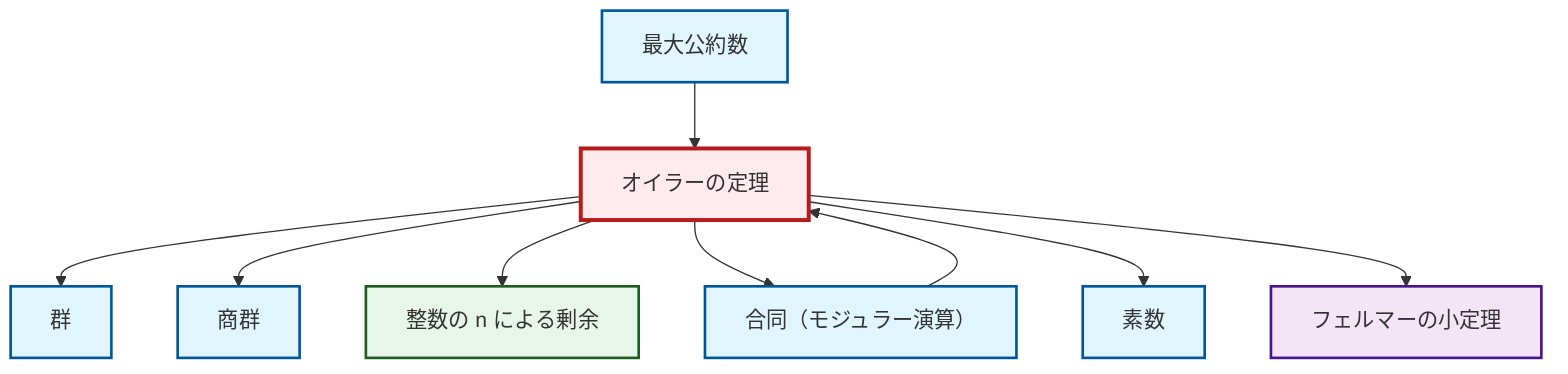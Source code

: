 graph TD
    classDef definition fill:#e1f5fe,stroke:#01579b,stroke-width:2px
    classDef theorem fill:#f3e5f5,stroke:#4a148c,stroke-width:2px
    classDef axiom fill:#fff3e0,stroke:#e65100,stroke-width:2px
    classDef example fill:#e8f5e9,stroke:#1b5e20,stroke-width:2px
    classDef current fill:#ffebee,stroke:#b71c1c,stroke-width:3px
    def-group["群"]:::definition
    thm-euler["オイラーの定理"]:::theorem
    thm-fermat-little["フェルマーの小定理"]:::theorem
    def-gcd["最大公約数"]:::definition
    def-prime["素数"]:::definition
    def-congruence["合同（モジュラー演算）"]:::definition
    ex-quotient-integers-mod-n["整数の n による剰余"]:::example
    def-quotient-group["商群"]:::definition
    thm-euler --> def-group
    thm-euler --> def-quotient-group
    thm-euler --> ex-quotient-integers-mod-n
    thm-euler --> def-congruence
    thm-euler --> def-prime
    thm-euler --> thm-fermat-little
    def-gcd --> thm-euler
    def-congruence --> thm-euler
    class thm-euler current